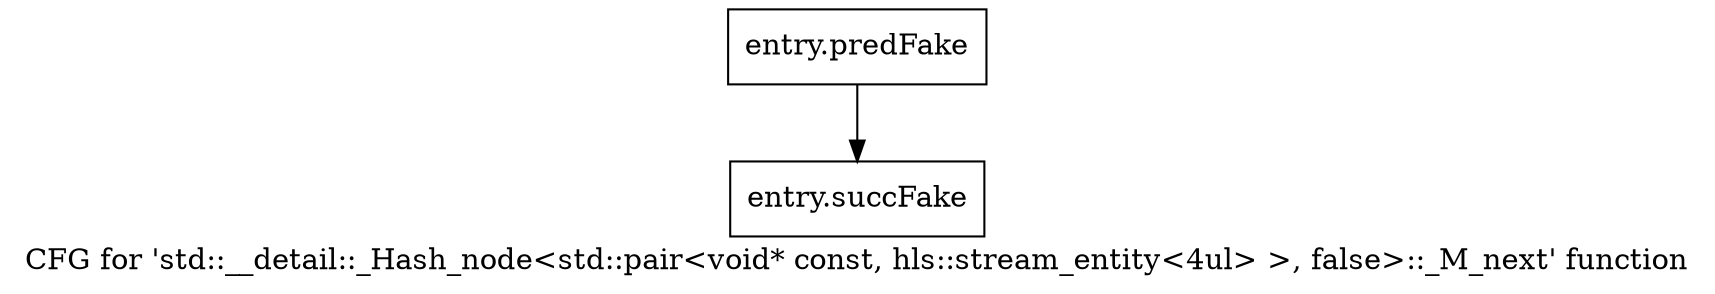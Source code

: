 digraph "CFG for 'std::__detail::_Hash_node\<std::pair\<void* const, hls::stream_entity\<4ul\> \>, false\>::_M_next' function" {
	label="CFG for 'std::__detail::_Hash_node\<std::pair\<void* const, hls::stream_entity\<4ul\> \>, false\>::_M_next' function";

	Node0x42f9520 [shape=record,filename="",linenumber="",label="{entry.predFake}"];
	Node0x42f9520 -> Node0x41c0b40[ callList="" memoryops="" filename="/tools/Xilinx/Vitis_HLS/2022.1/tps/lnx64/gcc-8.3.0/lib/gcc/x86_64-pc-linux-gnu/8.3.0/../../../../include/c++/8.3.0/bits/hashtable_policy.h" execusionnum="5"];
	Node0x41c0b40 [shape=record,filename="/tools/Xilinx/Vitis_HLS/2022.1/tps/lnx64/gcc-8.3.0/lib/gcc/x86_64-pc-linux-gnu/8.3.0/../../../../include/c++/8.3.0/bits/hashtable_policy.h",linenumber="284",label="{entry.succFake}"];
}
